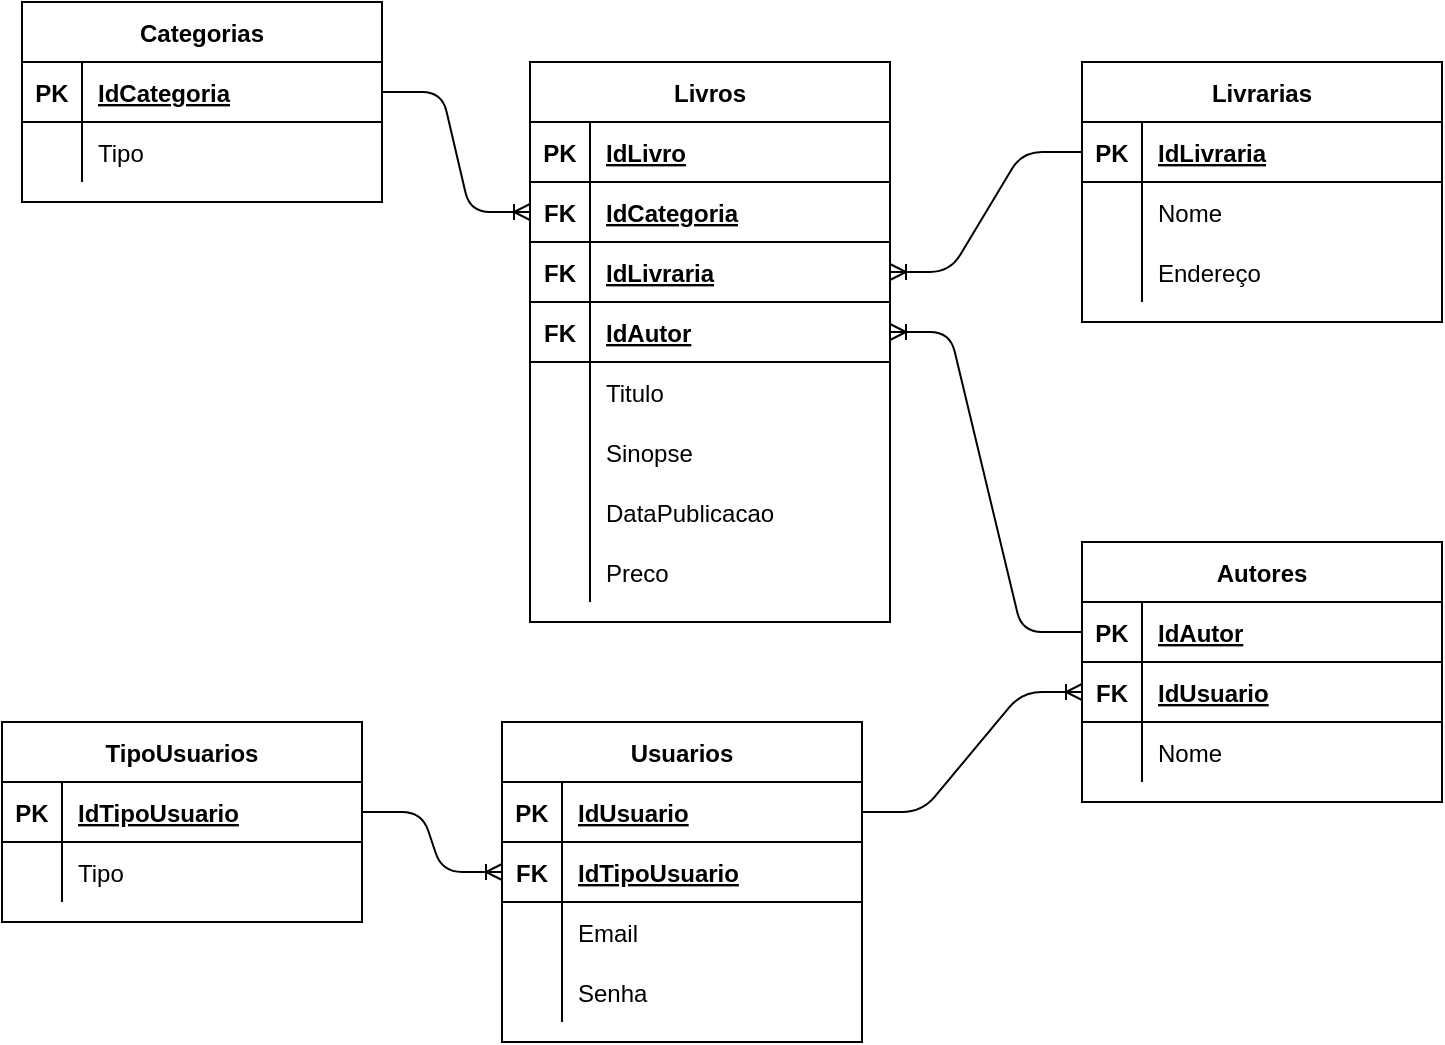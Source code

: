 <mxfile version="14.8.5" type="device"><diagram id="EMwNiKX_IdDTgQB-IRZg" name="Page-1"><mxGraphModel dx="672" dy="784" grid="1" gridSize="10" guides="1" tooltips="1" connect="1" arrows="1" fold="1" page="1" pageScale="1" pageWidth="827" pageHeight="1169" math="0" shadow="0"><root><mxCell id="0"/><mxCell id="1" parent="0"/><mxCell id="s-PpgM_qa3_vdYTnijE5-1" value="Categorias" style="shape=table;startSize=30;container=1;collapsible=1;childLayout=tableLayout;fixedRows=1;rowLines=0;fontStyle=1;align=center;resizeLast=1;" vertex="1" parent="1"><mxGeometry x="70" y="200" width="180" height="100" as="geometry"/></mxCell><mxCell id="s-PpgM_qa3_vdYTnijE5-2" value="" style="shape=partialRectangle;collapsible=0;dropTarget=0;pointerEvents=0;fillColor=none;top=0;left=0;bottom=1;right=0;points=[[0,0.5],[1,0.5]];portConstraint=eastwest;" vertex="1" parent="s-PpgM_qa3_vdYTnijE5-1"><mxGeometry y="30" width="180" height="30" as="geometry"/></mxCell><mxCell id="s-PpgM_qa3_vdYTnijE5-3" value="PK" style="shape=partialRectangle;connectable=0;fillColor=none;top=0;left=0;bottom=0;right=0;fontStyle=1;overflow=hidden;" vertex="1" parent="s-PpgM_qa3_vdYTnijE5-2"><mxGeometry width="30" height="30" as="geometry"/></mxCell><mxCell id="s-PpgM_qa3_vdYTnijE5-4" value="IdCategoria" style="shape=partialRectangle;connectable=0;fillColor=none;top=0;left=0;bottom=0;right=0;align=left;spacingLeft=6;fontStyle=5;overflow=hidden;" vertex="1" parent="s-PpgM_qa3_vdYTnijE5-2"><mxGeometry x="30" width="150" height="30" as="geometry"/></mxCell><mxCell id="s-PpgM_qa3_vdYTnijE5-5" value="" style="shape=partialRectangle;collapsible=0;dropTarget=0;pointerEvents=0;fillColor=none;top=0;left=0;bottom=0;right=0;points=[[0,0.5],[1,0.5]];portConstraint=eastwest;" vertex="1" parent="s-PpgM_qa3_vdYTnijE5-1"><mxGeometry y="60" width="180" height="30" as="geometry"/></mxCell><mxCell id="s-PpgM_qa3_vdYTnijE5-6" value="" style="shape=partialRectangle;connectable=0;fillColor=none;top=0;left=0;bottom=0;right=0;editable=1;overflow=hidden;" vertex="1" parent="s-PpgM_qa3_vdYTnijE5-5"><mxGeometry width="30" height="30" as="geometry"/></mxCell><mxCell id="s-PpgM_qa3_vdYTnijE5-7" value="Tipo" style="shape=partialRectangle;connectable=0;fillColor=none;top=0;left=0;bottom=0;right=0;align=left;spacingLeft=6;overflow=hidden;" vertex="1" parent="s-PpgM_qa3_vdYTnijE5-5"><mxGeometry x="30" width="150" height="30" as="geometry"/></mxCell><mxCell id="s-PpgM_qa3_vdYTnijE5-14" value="Livros" style="shape=table;startSize=30;container=1;collapsible=1;childLayout=tableLayout;fixedRows=1;rowLines=0;fontStyle=1;align=center;resizeLast=1;" vertex="1" parent="1"><mxGeometry x="324" y="230" width="180" height="280" as="geometry"/></mxCell><mxCell id="s-PpgM_qa3_vdYTnijE5-15" value="" style="shape=partialRectangle;collapsible=0;dropTarget=0;pointerEvents=0;fillColor=none;top=0;left=0;bottom=1;right=0;points=[[0,0.5],[1,0.5]];portConstraint=eastwest;" vertex="1" parent="s-PpgM_qa3_vdYTnijE5-14"><mxGeometry y="30" width="180" height="30" as="geometry"/></mxCell><mxCell id="s-PpgM_qa3_vdYTnijE5-16" value="PK" style="shape=partialRectangle;connectable=0;fillColor=none;top=0;left=0;bottom=0;right=0;fontStyle=1;overflow=hidden;" vertex="1" parent="s-PpgM_qa3_vdYTnijE5-15"><mxGeometry width="30" height="30" as="geometry"/></mxCell><mxCell id="s-PpgM_qa3_vdYTnijE5-17" value="IdLivro" style="shape=partialRectangle;connectable=0;fillColor=none;top=0;left=0;bottom=0;right=0;align=left;spacingLeft=6;fontStyle=5;overflow=hidden;" vertex="1" parent="s-PpgM_qa3_vdYTnijE5-15"><mxGeometry x="30" width="150" height="30" as="geometry"/></mxCell><mxCell id="s-PpgM_qa3_vdYTnijE5-88" value="" style="shape=partialRectangle;collapsible=0;dropTarget=0;pointerEvents=0;fillColor=none;top=0;left=0;bottom=1;right=0;points=[[0,0.5],[1,0.5]];portConstraint=eastwest;" vertex="1" parent="s-PpgM_qa3_vdYTnijE5-14"><mxGeometry y="60" width="180" height="30" as="geometry"/></mxCell><mxCell id="s-PpgM_qa3_vdYTnijE5-89" value="FK" style="shape=partialRectangle;connectable=0;fillColor=none;top=0;left=0;bottom=0;right=0;fontStyle=1;overflow=hidden;" vertex="1" parent="s-PpgM_qa3_vdYTnijE5-88"><mxGeometry width="30" height="30" as="geometry"/></mxCell><mxCell id="s-PpgM_qa3_vdYTnijE5-90" value="IdCategoria" style="shape=partialRectangle;connectable=0;fillColor=none;top=0;left=0;bottom=0;right=0;align=left;spacingLeft=6;fontStyle=5;overflow=hidden;" vertex="1" parent="s-PpgM_qa3_vdYTnijE5-88"><mxGeometry x="30" width="150" height="30" as="geometry"/></mxCell><mxCell id="s-PpgM_qa3_vdYTnijE5-91" value="" style="shape=partialRectangle;collapsible=0;dropTarget=0;pointerEvents=0;fillColor=none;top=0;left=0;bottom=1;right=0;points=[[0,0.5],[1,0.5]];portConstraint=eastwest;" vertex="1" parent="s-PpgM_qa3_vdYTnijE5-14"><mxGeometry y="90" width="180" height="30" as="geometry"/></mxCell><mxCell id="s-PpgM_qa3_vdYTnijE5-92" value="FK" style="shape=partialRectangle;connectable=0;fillColor=none;top=0;left=0;bottom=0;right=0;fontStyle=1;overflow=hidden;" vertex="1" parent="s-PpgM_qa3_vdYTnijE5-91"><mxGeometry width="30" height="30" as="geometry"/></mxCell><mxCell id="s-PpgM_qa3_vdYTnijE5-93" value="IdLivraria" style="shape=partialRectangle;connectable=0;fillColor=none;top=0;left=0;bottom=0;right=0;align=left;spacingLeft=6;fontStyle=5;overflow=hidden;" vertex="1" parent="s-PpgM_qa3_vdYTnijE5-91"><mxGeometry x="30" width="150" height="30" as="geometry"/></mxCell><mxCell id="s-PpgM_qa3_vdYTnijE5-85" value="" style="shape=partialRectangle;collapsible=0;dropTarget=0;pointerEvents=0;fillColor=none;top=0;left=0;bottom=1;right=0;points=[[0,0.5],[1,0.5]];portConstraint=eastwest;" vertex="1" parent="s-PpgM_qa3_vdYTnijE5-14"><mxGeometry y="120" width="180" height="30" as="geometry"/></mxCell><mxCell id="s-PpgM_qa3_vdYTnijE5-86" value="FK" style="shape=partialRectangle;connectable=0;fillColor=none;top=0;left=0;bottom=0;right=0;fontStyle=1;overflow=hidden;" vertex="1" parent="s-PpgM_qa3_vdYTnijE5-85"><mxGeometry width="30" height="30" as="geometry"/></mxCell><mxCell id="s-PpgM_qa3_vdYTnijE5-87" value="IdAutor" style="shape=partialRectangle;connectable=0;fillColor=none;top=0;left=0;bottom=0;right=0;align=left;spacingLeft=6;fontStyle=5;overflow=hidden;" vertex="1" parent="s-PpgM_qa3_vdYTnijE5-85"><mxGeometry x="30" width="150" height="30" as="geometry"/></mxCell><mxCell id="s-PpgM_qa3_vdYTnijE5-18" value="" style="shape=partialRectangle;collapsible=0;dropTarget=0;pointerEvents=0;fillColor=none;top=0;left=0;bottom=0;right=0;points=[[0,0.5],[1,0.5]];portConstraint=eastwest;" vertex="1" parent="s-PpgM_qa3_vdYTnijE5-14"><mxGeometry y="150" width="180" height="30" as="geometry"/></mxCell><mxCell id="s-PpgM_qa3_vdYTnijE5-19" value="" style="shape=partialRectangle;connectable=0;fillColor=none;top=0;left=0;bottom=0;right=0;editable=1;overflow=hidden;" vertex="1" parent="s-PpgM_qa3_vdYTnijE5-18"><mxGeometry width="30" height="30" as="geometry"/></mxCell><mxCell id="s-PpgM_qa3_vdYTnijE5-20" value="Titulo" style="shape=partialRectangle;connectable=0;fillColor=none;top=0;left=0;bottom=0;right=0;align=left;spacingLeft=6;overflow=hidden;" vertex="1" parent="s-PpgM_qa3_vdYTnijE5-18"><mxGeometry x="30" width="150" height="30" as="geometry"/></mxCell><mxCell id="s-PpgM_qa3_vdYTnijE5-21" value="" style="shape=partialRectangle;collapsible=0;dropTarget=0;pointerEvents=0;fillColor=none;top=0;left=0;bottom=0;right=0;points=[[0,0.5],[1,0.5]];portConstraint=eastwest;" vertex="1" parent="s-PpgM_qa3_vdYTnijE5-14"><mxGeometry y="180" width="180" height="30" as="geometry"/></mxCell><mxCell id="s-PpgM_qa3_vdYTnijE5-22" value="" style="shape=partialRectangle;connectable=0;fillColor=none;top=0;left=0;bottom=0;right=0;editable=1;overflow=hidden;" vertex="1" parent="s-PpgM_qa3_vdYTnijE5-21"><mxGeometry width="30" height="30" as="geometry"/></mxCell><mxCell id="s-PpgM_qa3_vdYTnijE5-23" value="Sinopse" style="shape=partialRectangle;connectable=0;fillColor=none;top=0;left=0;bottom=0;right=0;align=left;spacingLeft=6;overflow=hidden;" vertex="1" parent="s-PpgM_qa3_vdYTnijE5-21"><mxGeometry x="30" width="150" height="30" as="geometry"/></mxCell><mxCell id="s-PpgM_qa3_vdYTnijE5-24" value="" style="shape=partialRectangle;collapsible=0;dropTarget=0;pointerEvents=0;fillColor=none;top=0;left=0;bottom=0;right=0;points=[[0,0.5],[1,0.5]];portConstraint=eastwest;" vertex="1" parent="s-PpgM_qa3_vdYTnijE5-14"><mxGeometry y="210" width="180" height="30" as="geometry"/></mxCell><mxCell id="s-PpgM_qa3_vdYTnijE5-25" value="" style="shape=partialRectangle;connectable=0;fillColor=none;top=0;left=0;bottom=0;right=0;editable=1;overflow=hidden;" vertex="1" parent="s-PpgM_qa3_vdYTnijE5-24"><mxGeometry width="30" height="30" as="geometry"/></mxCell><mxCell id="s-PpgM_qa3_vdYTnijE5-26" value="DataPublicacao" style="shape=partialRectangle;connectable=0;fillColor=none;top=0;left=0;bottom=0;right=0;align=left;spacingLeft=6;overflow=hidden;" vertex="1" parent="s-PpgM_qa3_vdYTnijE5-24"><mxGeometry x="30" width="150" height="30" as="geometry"/></mxCell><mxCell id="s-PpgM_qa3_vdYTnijE5-102" value="" style="shape=partialRectangle;collapsible=0;dropTarget=0;pointerEvents=0;fillColor=none;top=0;left=0;bottom=0;right=0;points=[[0,0.5],[1,0.5]];portConstraint=eastwest;" vertex="1" parent="s-PpgM_qa3_vdYTnijE5-14"><mxGeometry y="240" width="180" height="30" as="geometry"/></mxCell><mxCell id="s-PpgM_qa3_vdYTnijE5-103" value="" style="shape=partialRectangle;connectable=0;fillColor=none;top=0;left=0;bottom=0;right=0;editable=1;overflow=hidden;" vertex="1" parent="s-PpgM_qa3_vdYTnijE5-102"><mxGeometry width="30" height="30" as="geometry"/></mxCell><mxCell id="s-PpgM_qa3_vdYTnijE5-104" value="Preco" style="shape=partialRectangle;connectable=0;fillColor=none;top=0;left=0;bottom=0;right=0;align=left;spacingLeft=6;overflow=hidden;" vertex="1" parent="s-PpgM_qa3_vdYTnijE5-102"><mxGeometry x="30" width="150" height="30" as="geometry"/></mxCell><mxCell id="s-PpgM_qa3_vdYTnijE5-27" value="Livrarias" style="shape=table;startSize=30;container=1;collapsible=1;childLayout=tableLayout;fixedRows=1;rowLines=0;fontStyle=1;align=center;resizeLast=1;" vertex="1" parent="1"><mxGeometry x="600" y="230" width="180" height="130" as="geometry"/></mxCell><mxCell id="s-PpgM_qa3_vdYTnijE5-28" value="" style="shape=partialRectangle;collapsible=0;dropTarget=0;pointerEvents=0;fillColor=none;top=0;left=0;bottom=1;right=0;points=[[0,0.5],[1,0.5]];portConstraint=eastwest;" vertex="1" parent="s-PpgM_qa3_vdYTnijE5-27"><mxGeometry y="30" width="180" height="30" as="geometry"/></mxCell><mxCell id="s-PpgM_qa3_vdYTnijE5-29" value="PK" style="shape=partialRectangle;connectable=0;fillColor=none;top=0;left=0;bottom=0;right=0;fontStyle=1;overflow=hidden;" vertex="1" parent="s-PpgM_qa3_vdYTnijE5-28"><mxGeometry width="30" height="30" as="geometry"/></mxCell><mxCell id="s-PpgM_qa3_vdYTnijE5-30" value="IdLivraria" style="shape=partialRectangle;connectable=0;fillColor=none;top=0;left=0;bottom=0;right=0;align=left;spacingLeft=6;fontStyle=5;overflow=hidden;" vertex="1" parent="s-PpgM_qa3_vdYTnijE5-28"><mxGeometry x="30" width="150" height="30" as="geometry"/></mxCell><mxCell id="s-PpgM_qa3_vdYTnijE5-31" value="" style="shape=partialRectangle;collapsible=0;dropTarget=0;pointerEvents=0;fillColor=none;top=0;left=0;bottom=0;right=0;points=[[0,0.5],[1,0.5]];portConstraint=eastwest;" vertex="1" parent="s-PpgM_qa3_vdYTnijE5-27"><mxGeometry y="60" width="180" height="30" as="geometry"/></mxCell><mxCell id="s-PpgM_qa3_vdYTnijE5-32" value="" style="shape=partialRectangle;connectable=0;fillColor=none;top=0;left=0;bottom=0;right=0;editable=1;overflow=hidden;" vertex="1" parent="s-PpgM_qa3_vdYTnijE5-31"><mxGeometry width="30" height="30" as="geometry"/></mxCell><mxCell id="s-PpgM_qa3_vdYTnijE5-33" value="Nome" style="shape=partialRectangle;connectable=0;fillColor=none;top=0;left=0;bottom=0;right=0;align=left;spacingLeft=6;overflow=hidden;" vertex="1" parent="s-PpgM_qa3_vdYTnijE5-31"><mxGeometry x="30" width="150" height="30" as="geometry"/></mxCell><mxCell id="s-PpgM_qa3_vdYTnijE5-34" value="" style="shape=partialRectangle;collapsible=0;dropTarget=0;pointerEvents=0;fillColor=none;top=0;left=0;bottom=0;right=0;points=[[0,0.5],[1,0.5]];portConstraint=eastwest;" vertex="1" parent="s-PpgM_qa3_vdYTnijE5-27"><mxGeometry y="90" width="180" height="30" as="geometry"/></mxCell><mxCell id="s-PpgM_qa3_vdYTnijE5-35" value="" style="shape=partialRectangle;connectable=0;fillColor=none;top=0;left=0;bottom=0;right=0;editable=1;overflow=hidden;" vertex="1" parent="s-PpgM_qa3_vdYTnijE5-34"><mxGeometry width="30" height="30" as="geometry"/></mxCell><mxCell id="s-PpgM_qa3_vdYTnijE5-36" value="Endereço" style="shape=partialRectangle;connectable=0;fillColor=none;top=0;left=0;bottom=0;right=0;align=left;spacingLeft=6;overflow=hidden;" vertex="1" parent="s-PpgM_qa3_vdYTnijE5-34"><mxGeometry x="30" width="150" height="30" as="geometry"/></mxCell><mxCell id="s-PpgM_qa3_vdYTnijE5-40" value="Autores" style="shape=table;startSize=30;container=1;collapsible=1;childLayout=tableLayout;fixedRows=1;rowLines=0;fontStyle=1;align=center;resizeLast=1;" vertex="1" parent="1"><mxGeometry x="600" y="470" width="180" height="130" as="geometry"/></mxCell><mxCell id="s-PpgM_qa3_vdYTnijE5-41" value="" style="shape=partialRectangle;collapsible=0;dropTarget=0;pointerEvents=0;fillColor=none;top=0;left=0;bottom=1;right=0;points=[[0,0.5],[1,0.5]];portConstraint=eastwest;" vertex="1" parent="s-PpgM_qa3_vdYTnijE5-40"><mxGeometry y="30" width="180" height="30" as="geometry"/></mxCell><mxCell id="s-PpgM_qa3_vdYTnijE5-42" value="PK" style="shape=partialRectangle;connectable=0;fillColor=none;top=0;left=0;bottom=0;right=0;fontStyle=1;overflow=hidden;" vertex="1" parent="s-PpgM_qa3_vdYTnijE5-41"><mxGeometry width="30" height="30" as="geometry"/></mxCell><mxCell id="s-PpgM_qa3_vdYTnijE5-43" value="IdAutor" style="shape=partialRectangle;connectable=0;fillColor=none;top=0;left=0;bottom=0;right=0;align=left;spacingLeft=6;fontStyle=5;overflow=hidden;" vertex="1" parent="s-PpgM_qa3_vdYTnijE5-41"><mxGeometry x="30" width="150" height="30" as="geometry"/></mxCell><mxCell id="s-PpgM_qa3_vdYTnijE5-79" value="" style="shape=partialRectangle;collapsible=0;dropTarget=0;pointerEvents=0;fillColor=none;top=0;left=0;bottom=1;right=0;points=[[0,0.5],[1,0.5]];portConstraint=eastwest;" vertex="1" parent="s-PpgM_qa3_vdYTnijE5-40"><mxGeometry y="60" width="180" height="30" as="geometry"/></mxCell><mxCell id="s-PpgM_qa3_vdYTnijE5-80" value="FK" style="shape=partialRectangle;connectable=0;fillColor=none;top=0;left=0;bottom=0;right=0;fontStyle=1;overflow=hidden;" vertex="1" parent="s-PpgM_qa3_vdYTnijE5-79"><mxGeometry width="30" height="30" as="geometry"/></mxCell><mxCell id="s-PpgM_qa3_vdYTnijE5-81" value="IdUsuario" style="shape=partialRectangle;connectable=0;fillColor=none;top=0;left=0;bottom=0;right=0;align=left;spacingLeft=6;fontStyle=5;overflow=hidden;" vertex="1" parent="s-PpgM_qa3_vdYTnijE5-79"><mxGeometry x="30" width="150" height="30" as="geometry"/></mxCell><mxCell id="s-PpgM_qa3_vdYTnijE5-44" value="" style="shape=partialRectangle;collapsible=0;dropTarget=0;pointerEvents=0;fillColor=none;top=0;left=0;bottom=0;right=0;points=[[0,0.5],[1,0.5]];portConstraint=eastwest;" vertex="1" parent="s-PpgM_qa3_vdYTnijE5-40"><mxGeometry y="90" width="180" height="30" as="geometry"/></mxCell><mxCell id="s-PpgM_qa3_vdYTnijE5-45" value="" style="shape=partialRectangle;connectable=0;fillColor=none;top=0;left=0;bottom=0;right=0;editable=1;overflow=hidden;" vertex="1" parent="s-PpgM_qa3_vdYTnijE5-44"><mxGeometry width="30" height="30" as="geometry"/></mxCell><mxCell id="s-PpgM_qa3_vdYTnijE5-46" value="Nome" style="shape=partialRectangle;connectable=0;fillColor=none;top=0;left=0;bottom=0;right=0;align=left;spacingLeft=6;overflow=hidden;" vertex="1" parent="s-PpgM_qa3_vdYTnijE5-44"><mxGeometry x="30" width="150" height="30" as="geometry"/></mxCell><mxCell id="s-PpgM_qa3_vdYTnijE5-53" value="Usuarios" style="shape=table;startSize=30;container=1;collapsible=1;childLayout=tableLayout;fixedRows=1;rowLines=0;fontStyle=1;align=center;resizeLast=1;" vertex="1" parent="1"><mxGeometry x="310" y="560" width="180" height="160" as="geometry"/></mxCell><mxCell id="s-PpgM_qa3_vdYTnijE5-54" value="" style="shape=partialRectangle;collapsible=0;dropTarget=0;pointerEvents=0;fillColor=none;top=0;left=0;bottom=1;right=0;points=[[0,0.5],[1,0.5]];portConstraint=eastwest;" vertex="1" parent="s-PpgM_qa3_vdYTnijE5-53"><mxGeometry y="30" width="180" height="30" as="geometry"/></mxCell><mxCell id="s-PpgM_qa3_vdYTnijE5-55" value="PK" style="shape=partialRectangle;connectable=0;fillColor=none;top=0;left=0;bottom=0;right=0;fontStyle=1;overflow=hidden;" vertex="1" parent="s-PpgM_qa3_vdYTnijE5-54"><mxGeometry width="30" height="30" as="geometry"/></mxCell><mxCell id="s-PpgM_qa3_vdYTnijE5-56" value="IdUsuario" style="shape=partialRectangle;connectable=0;fillColor=none;top=0;left=0;bottom=0;right=0;align=left;spacingLeft=6;fontStyle=5;overflow=hidden;" vertex="1" parent="s-PpgM_qa3_vdYTnijE5-54"><mxGeometry x="30" width="150" height="30" as="geometry"/></mxCell><mxCell id="s-PpgM_qa3_vdYTnijE5-82" value="" style="shape=partialRectangle;collapsible=0;dropTarget=0;pointerEvents=0;fillColor=none;top=0;left=0;bottom=1;right=0;points=[[0,0.5],[1,0.5]];portConstraint=eastwest;" vertex="1" parent="s-PpgM_qa3_vdYTnijE5-53"><mxGeometry y="60" width="180" height="30" as="geometry"/></mxCell><mxCell id="s-PpgM_qa3_vdYTnijE5-83" value="FK" style="shape=partialRectangle;connectable=0;fillColor=none;top=0;left=0;bottom=0;right=0;fontStyle=1;overflow=hidden;" vertex="1" parent="s-PpgM_qa3_vdYTnijE5-82"><mxGeometry width="30" height="30" as="geometry"/></mxCell><mxCell id="s-PpgM_qa3_vdYTnijE5-84" value="IdTipoUsuario" style="shape=partialRectangle;connectable=0;fillColor=none;top=0;left=0;bottom=0;right=0;align=left;spacingLeft=6;fontStyle=5;overflow=hidden;" vertex="1" parent="s-PpgM_qa3_vdYTnijE5-82"><mxGeometry x="30" width="150" height="30" as="geometry"/></mxCell><mxCell id="s-PpgM_qa3_vdYTnijE5-57" value="" style="shape=partialRectangle;collapsible=0;dropTarget=0;pointerEvents=0;fillColor=none;top=0;left=0;bottom=0;right=0;points=[[0,0.5],[1,0.5]];portConstraint=eastwest;" vertex="1" parent="s-PpgM_qa3_vdYTnijE5-53"><mxGeometry y="90" width="180" height="30" as="geometry"/></mxCell><mxCell id="s-PpgM_qa3_vdYTnijE5-58" value="" style="shape=partialRectangle;connectable=0;fillColor=none;top=0;left=0;bottom=0;right=0;editable=1;overflow=hidden;" vertex="1" parent="s-PpgM_qa3_vdYTnijE5-57"><mxGeometry width="30" height="30" as="geometry"/></mxCell><mxCell id="s-PpgM_qa3_vdYTnijE5-59" value="Email" style="shape=partialRectangle;connectable=0;fillColor=none;top=0;left=0;bottom=0;right=0;align=left;spacingLeft=6;overflow=hidden;" vertex="1" parent="s-PpgM_qa3_vdYTnijE5-57"><mxGeometry x="30" width="150" height="30" as="geometry"/></mxCell><mxCell id="s-PpgM_qa3_vdYTnijE5-60" value="" style="shape=partialRectangle;collapsible=0;dropTarget=0;pointerEvents=0;fillColor=none;top=0;left=0;bottom=0;right=0;points=[[0,0.5],[1,0.5]];portConstraint=eastwest;" vertex="1" parent="s-PpgM_qa3_vdYTnijE5-53"><mxGeometry y="120" width="180" height="30" as="geometry"/></mxCell><mxCell id="s-PpgM_qa3_vdYTnijE5-61" value="" style="shape=partialRectangle;connectable=0;fillColor=none;top=0;left=0;bottom=0;right=0;editable=1;overflow=hidden;" vertex="1" parent="s-PpgM_qa3_vdYTnijE5-60"><mxGeometry width="30" height="30" as="geometry"/></mxCell><mxCell id="s-PpgM_qa3_vdYTnijE5-62" value="Senha" style="shape=partialRectangle;connectable=0;fillColor=none;top=0;left=0;bottom=0;right=0;align=left;spacingLeft=6;overflow=hidden;" vertex="1" parent="s-PpgM_qa3_vdYTnijE5-60"><mxGeometry x="30" width="150" height="30" as="geometry"/></mxCell><mxCell id="s-PpgM_qa3_vdYTnijE5-66" value="TipoUsuarios" style="shape=table;startSize=30;container=1;collapsible=1;childLayout=tableLayout;fixedRows=1;rowLines=0;fontStyle=1;align=center;resizeLast=1;" vertex="1" parent="1"><mxGeometry x="60" y="560" width="180" height="100" as="geometry"/></mxCell><mxCell id="s-PpgM_qa3_vdYTnijE5-67" value="" style="shape=partialRectangle;collapsible=0;dropTarget=0;pointerEvents=0;fillColor=none;top=0;left=0;bottom=1;right=0;points=[[0,0.5],[1,0.5]];portConstraint=eastwest;" vertex="1" parent="s-PpgM_qa3_vdYTnijE5-66"><mxGeometry y="30" width="180" height="30" as="geometry"/></mxCell><mxCell id="s-PpgM_qa3_vdYTnijE5-68" value="PK" style="shape=partialRectangle;connectable=0;fillColor=none;top=0;left=0;bottom=0;right=0;fontStyle=1;overflow=hidden;" vertex="1" parent="s-PpgM_qa3_vdYTnijE5-67"><mxGeometry width="30" height="30" as="geometry"/></mxCell><mxCell id="s-PpgM_qa3_vdYTnijE5-69" value="IdTipoUsuario" style="shape=partialRectangle;connectable=0;fillColor=none;top=0;left=0;bottom=0;right=0;align=left;spacingLeft=6;fontStyle=5;overflow=hidden;" vertex="1" parent="s-PpgM_qa3_vdYTnijE5-67"><mxGeometry x="30" width="150" height="30" as="geometry"/></mxCell><mxCell id="s-PpgM_qa3_vdYTnijE5-70" value="" style="shape=partialRectangle;collapsible=0;dropTarget=0;pointerEvents=0;fillColor=none;top=0;left=0;bottom=0;right=0;points=[[0,0.5],[1,0.5]];portConstraint=eastwest;" vertex="1" parent="s-PpgM_qa3_vdYTnijE5-66"><mxGeometry y="60" width="180" height="30" as="geometry"/></mxCell><mxCell id="s-PpgM_qa3_vdYTnijE5-71" value="" style="shape=partialRectangle;connectable=0;fillColor=none;top=0;left=0;bottom=0;right=0;editable=1;overflow=hidden;" vertex="1" parent="s-PpgM_qa3_vdYTnijE5-70"><mxGeometry width="30" height="30" as="geometry"/></mxCell><mxCell id="s-PpgM_qa3_vdYTnijE5-72" value="Tipo" style="shape=partialRectangle;connectable=0;fillColor=none;top=0;left=0;bottom=0;right=0;align=left;spacingLeft=6;overflow=hidden;" vertex="1" parent="s-PpgM_qa3_vdYTnijE5-70"><mxGeometry x="30" width="150" height="30" as="geometry"/></mxCell><mxCell id="s-PpgM_qa3_vdYTnijE5-97" value="" style="edgeStyle=entityRelationEdgeStyle;fontSize=12;html=1;endArrow=ERoneToMany;" edge="1" parent="1" source="s-PpgM_qa3_vdYTnijE5-41" target="s-PpgM_qa3_vdYTnijE5-85"><mxGeometry width="100" height="100" relative="1" as="geometry"><mxPoint x="500" y="530" as="sourcePoint"/><mxPoint x="600" y="430" as="targetPoint"/></mxGeometry></mxCell><mxCell id="s-PpgM_qa3_vdYTnijE5-98" value="" style="edgeStyle=entityRelationEdgeStyle;fontSize=12;html=1;endArrow=ERoneToMany;" edge="1" parent="1" source="s-PpgM_qa3_vdYTnijE5-54" target="s-PpgM_qa3_vdYTnijE5-79"><mxGeometry width="100" height="100" relative="1" as="geometry"><mxPoint x="500" y="530" as="sourcePoint"/><mxPoint x="600" y="430" as="targetPoint"/></mxGeometry></mxCell><mxCell id="s-PpgM_qa3_vdYTnijE5-99" value="" style="edgeStyle=entityRelationEdgeStyle;fontSize=12;html=1;endArrow=ERoneToMany;" edge="1" parent="1" source="s-PpgM_qa3_vdYTnijE5-2" target="s-PpgM_qa3_vdYTnijE5-88"><mxGeometry width="100" height="100" relative="1" as="geometry"><mxPoint x="500" y="530" as="sourcePoint"/><mxPoint x="600" y="430" as="targetPoint"/></mxGeometry></mxCell><mxCell id="s-PpgM_qa3_vdYTnijE5-100" value="" style="edgeStyle=entityRelationEdgeStyle;fontSize=12;html=1;endArrow=ERoneToMany;" edge="1" parent="1" source="s-PpgM_qa3_vdYTnijE5-28" target="s-PpgM_qa3_vdYTnijE5-91"><mxGeometry width="100" height="100" relative="1" as="geometry"><mxPoint x="500" y="530" as="sourcePoint"/><mxPoint x="600" y="430" as="targetPoint"/></mxGeometry></mxCell><mxCell id="s-PpgM_qa3_vdYTnijE5-101" value="" style="edgeStyle=entityRelationEdgeStyle;fontSize=12;html=1;endArrow=ERoneToMany;" edge="1" parent="1" source="s-PpgM_qa3_vdYTnijE5-67" target="s-PpgM_qa3_vdYTnijE5-82"><mxGeometry width="100" height="100" relative="1" as="geometry"><mxPoint x="500" y="530" as="sourcePoint"/><mxPoint x="600" y="430" as="targetPoint"/></mxGeometry></mxCell></root></mxGraphModel></diagram></mxfile>